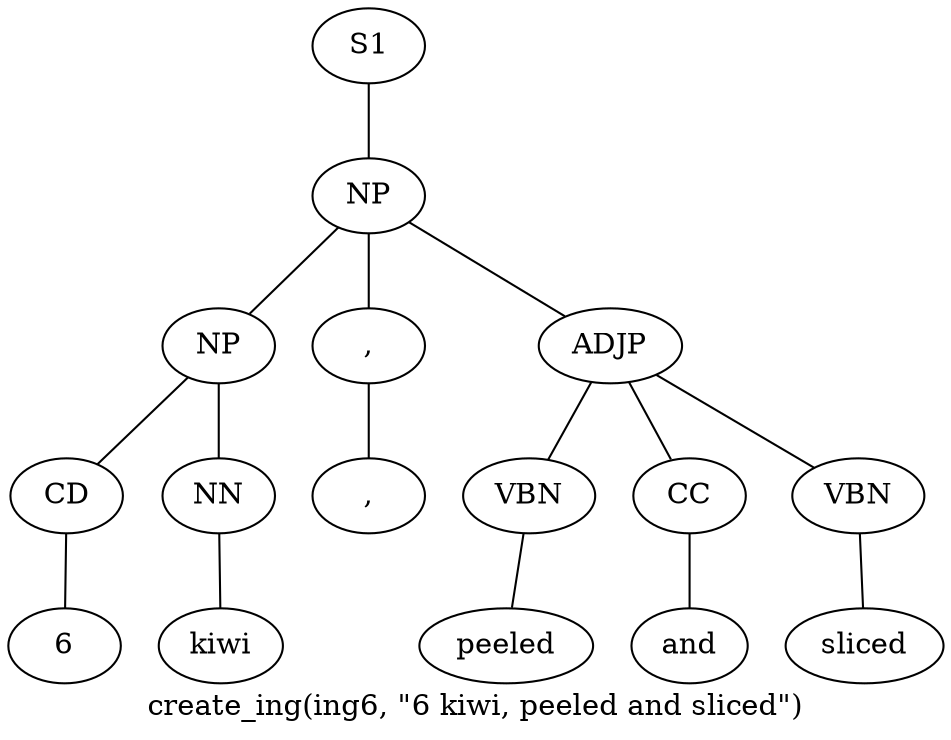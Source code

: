 graph SyntaxGraph {
	label = "create_ing(ing6, \"6 kiwi, peeled and sliced\")";
	Node0 [label="S1"];
	Node1 [label="NP"];
	Node2 [label="NP"];
	Node3 [label="CD"];
	Node4 [label="6"];
	Node5 [label="NN"];
	Node6 [label="kiwi"];
	Node7 [label=","];
	Node8 [label=","];
	Node9 [label="ADJP"];
	Node10 [label="VBN"];
	Node11 [label="peeled"];
	Node12 [label="CC"];
	Node13 [label="and"];
	Node14 [label="VBN"];
	Node15 [label="sliced"];

	Node0 -- Node1;
	Node1 -- Node2;
	Node1 -- Node7;
	Node1 -- Node9;
	Node2 -- Node3;
	Node2 -- Node5;
	Node3 -- Node4;
	Node5 -- Node6;
	Node7 -- Node8;
	Node9 -- Node10;
	Node9 -- Node12;
	Node9 -- Node14;
	Node10 -- Node11;
	Node12 -- Node13;
	Node14 -- Node15;
}